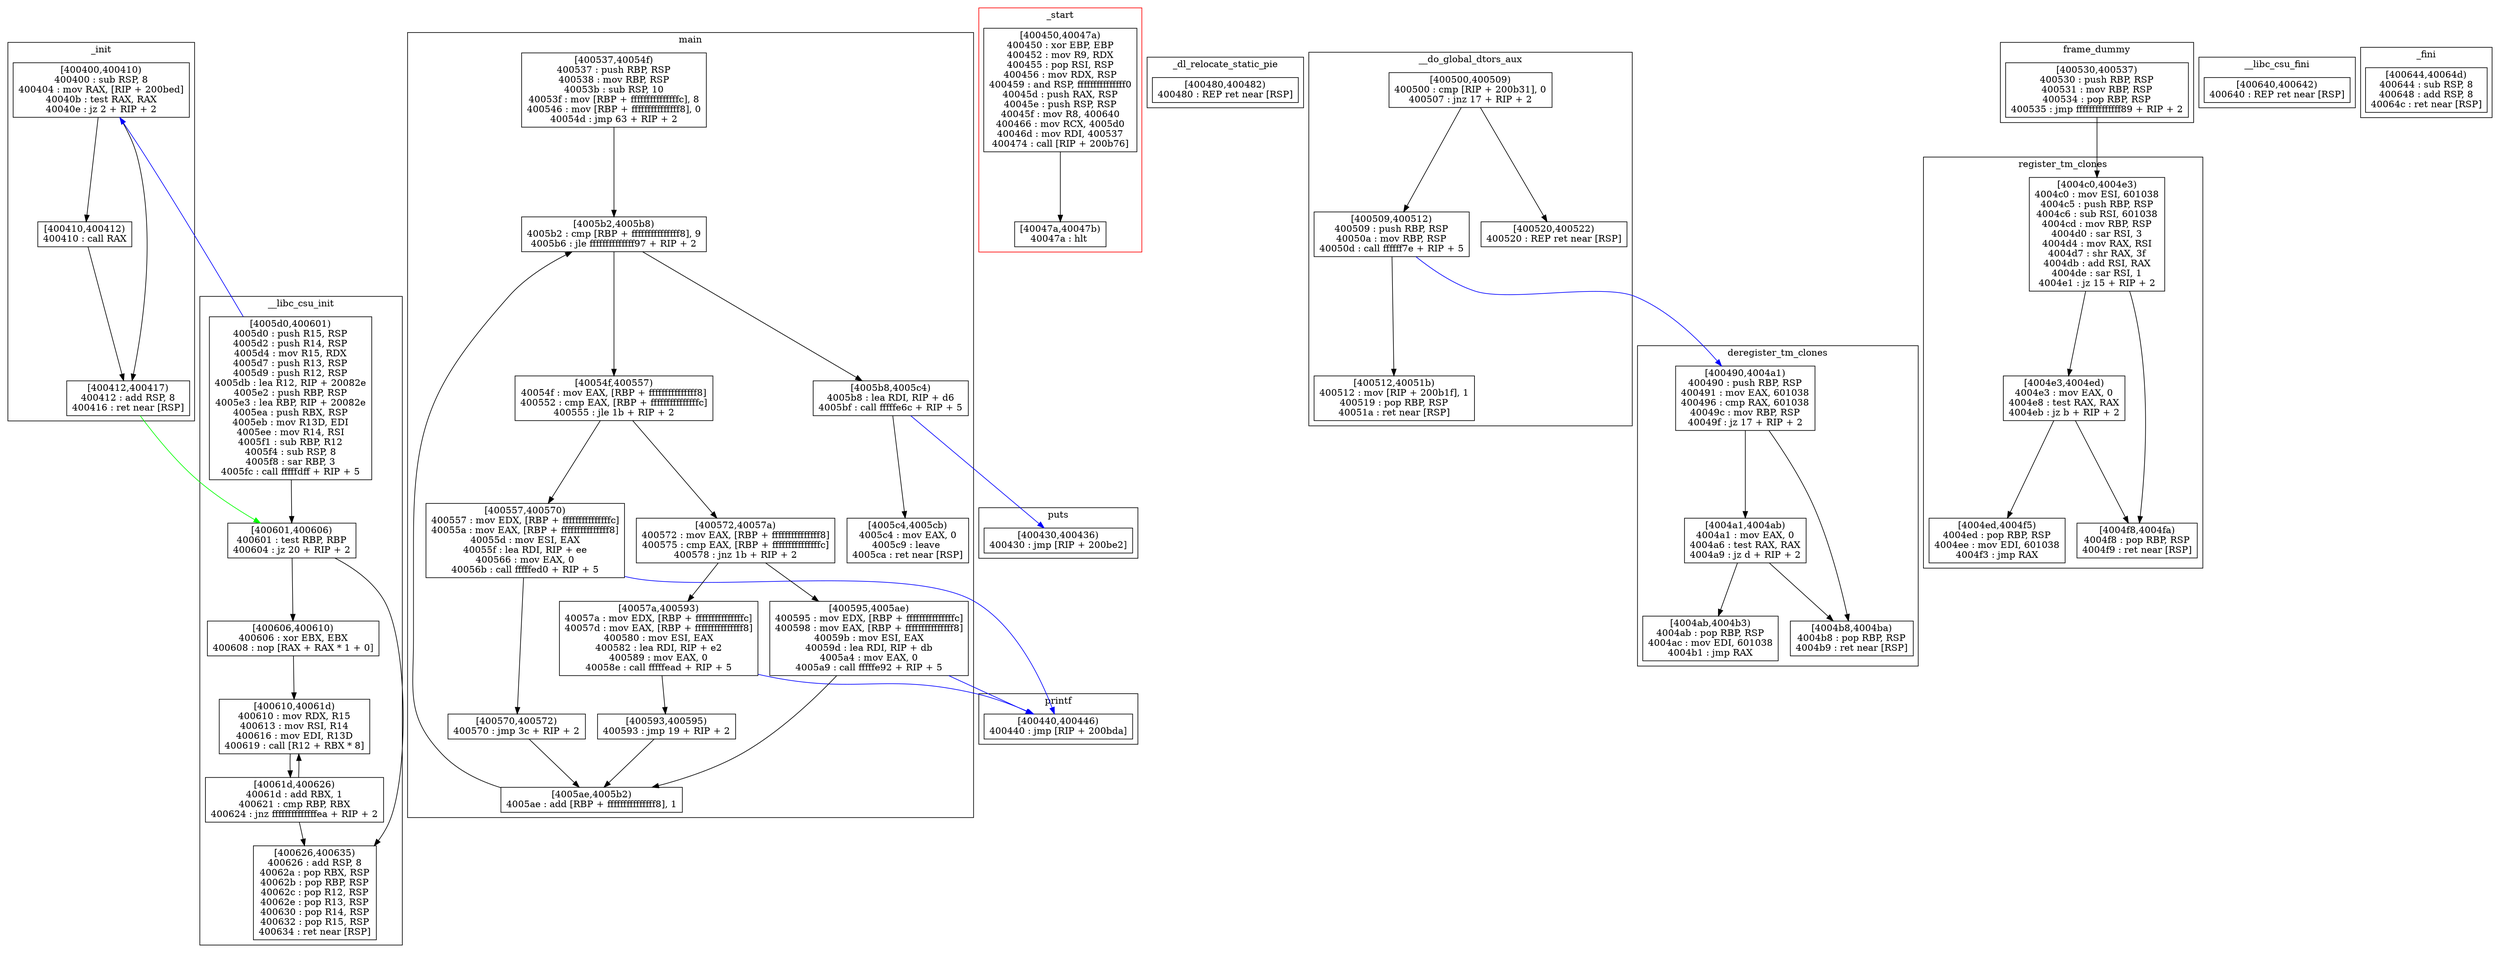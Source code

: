 digraph G{
	 subgraph cluster_1 {
		 label="_init"
		 shape=box
		 color=black
		"400400"[shape=box,label="[400400,400410)\n400400 : sub RSP, 8\n400404 : mov RAX, [RIP + 200bed]\n40040b : test RAX, RAX\n40040e : jz 2 + RIP + 2"];
		"400410"[shape=box,label="[400410,400412)\n400410 : call RAX"];
		"400412"[shape=box,label="[400412,400417)\n400412 : add RSP, 8\n400416 : ret near [RSP]"];
	}
	"400400" -> "400412"
	"400400" -> "400410"
	"400410" -> "400412"
	"400412" -> "400601" [color=green]

	 subgraph cluster_2 {
		 label="puts"
		 shape=box
		 color=black
		"400430"[shape=box,label="[400430,400436)\n400430 : jmp [RIP + 200be2]"];
	}

	 subgraph cluster_3 {
		 label="printf"
		 shape=box
		 color=black
		"400440"[shape=box,label="[400440,400446)\n400440 : jmp [RIP + 200bda]"];
	}

	 subgraph cluster_4 {
		 label="_start"
		 shape=box
		 color=red
		"400450"[shape=box,label="[400450,40047a)\n400450 : xor EBP, EBP\n400452 : mov R9, RDX\n400455 : pop RSI, RSP\n400456 : mov RDX, RSP\n400459 : and RSP, fffffffffffffff0\n40045d : push RAX, RSP\n40045e : push RSP, RSP\n40045f : mov R8, 400640\n400466 : mov RCX, 4005d0\n40046d : mov RDI, 400537\n400474 : call [RIP + 200b76]"];
		"40047a"[shape=box,label="[40047a,40047b)\n40047a : hlt "];
	}
	"400450" -> "40047a"

	 subgraph cluster_5 {
		 label="_dl_relocate_static_pie"
		 shape=box
		 color=black
		"400480"[shape=box,label="[400480,400482)\n400480 : REP ret near [RSP]"];
	}

	 subgraph cluster_6 {
		 label="deregister_tm_clones"
		 shape=box
		 color=black
		"400490"[shape=box,label="[400490,4004a1)\n400490 : push RBP, RSP\n400491 : mov EAX, 601038\n400496 : cmp RAX, 601038\n40049c : mov RBP, RSP\n40049f : jz 17 + RIP + 2"];
		"4004a1"[shape=box,label="[4004a1,4004ab)\n4004a1 : mov EAX, 0\n4004a6 : test RAX, RAX\n4004a9 : jz d + RIP + 2"];
		"4004ab"[shape=box,label="[4004ab,4004b3)\n4004ab : pop RBP, RSP\n4004ac : mov EDI, 601038\n4004b1 : jmp RAX"];
		"4004b8"[shape=box,label="[4004b8,4004ba)\n4004b8 : pop RBP, RSP\n4004b9 : ret near [RSP]"];
	}
	"400490" -> "4004b8"
	"400490" -> "4004a1"
	"4004a1" -> "4004b8"
	"4004a1" -> "4004ab"

	 subgraph cluster_7 {
		 label="register_tm_clones"
		 shape=box
		 color=black
		"4004c0"[shape=box,label="[4004c0,4004e3)\n4004c0 : mov ESI, 601038\n4004c5 : push RBP, RSP\n4004c6 : sub RSI, 601038\n4004cd : mov RBP, RSP\n4004d0 : sar RSI, 3\n4004d4 : mov RAX, RSI\n4004d7 : shr RAX, 3f\n4004db : add RSI, RAX\n4004de : sar RSI, 1\n4004e1 : jz 15 + RIP + 2"];
		"4004e3"[shape=box,label="[4004e3,4004ed)\n4004e3 : mov EAX, 0\n4004e8 : test RAX, RAX\n4004eb : jz b + RIP + 2"];
		"4004ed"[shape=box,label="[4004ed,4004f5)\n4004ed : pop RBP, RSP\n4004ee : mov EDI, 601038\n4004f3 : jmp RAX"];
		"4004f8"[shape=box,label="[4004f8,4004fa)\n4004f8 : pop RBP, RSP\n4004f9 : ret near [RSP]"];
	}
	"4004c0" -> "4004f8"
	"4004c0" -> "4004e3"
	"4004e3" -> "4004f8"
	"4004e3" -> "4004ed"

	 subgraph cluster_8 {
		 label="__do_global_dtors_aux"
		 shape=box
		 color=black
		"400500"[shape=box,label="[400500,400509)\n400500 : cmp [RIP + 200b31], 0\n400507 : jnz 17 + RIP + 2"];
		"400509"[shape=box,label="[400509,400512)\n400509 : push RBP, RSP\n40050a : mov RBP, RSP\n40050d : call ffffff7e + RIP + 5"];
		"400512"[shape=box,label="[400512,40051b)\n400512 : mov [RIP + 200b1f], 1\n400519 : pop RBP, RSP\n40051a : ret near [RSP]"];
		"400520"[shape=box,label="[400520,400522)\n400520 : REP ret near [RSP]"];
	}
	"400500" -> "400520"
	"400500" -> "400509"
	"400509" -> "400490" [color=blue]
	"400509" -> "400512"

	 subgraph cluster_9 {
		 label="frame_dummy"
		 shape=box
		 color=black
		"400530"[shape=box,label="[400530,400537)\n400530 : push RBP, RSP\n400531 : mov RBP, RSP\n400534 : pop RBP, RSP\n400535 : jmp ffffffffffffff89 + RIP + 2"];
	}
	"400530" -> "4004c0"

	 subgraph cluster_10 {
		 label="main"
		 shape=box
		 color=black
		"400537"[shape=box,label="[400537,40054f)\n400537 : push RBP, RSP\n400538 : mov RBP, RSP\n40053b : sub RSP, 10\n40053f : mov [RBP + fffffffffffffffc], 8\n400546 : mov [RBP + fffffffffffffff8], 0\n40054d : jmp 63 + RIP + 2"];
		"40054f"[shape=box,label="[40054f,400557)\n40054f : mov EAX, [RBP + fffffffffffffff8]\n400552 : cmp EAX, [RBP + fffffffffffffffc]\n400555 : jle 1b + RIP + 2"];
		"400557"[shape=box,label="[400557,400570)\n400557 : mov EDX, [RBP + fffffffffffffffc]\n40055a : mov EAX, [RBP + fffffffffffffff8]\n40055d : mov ESI, EAX\n40055f : lea RDI, RIP + ee\n400566 : mov EAX, 0\n40056b : call fffffed0 + RIP + 5"];
		"400570"[shape=box,label="[400570,400572)\n400570 : jmp 3c + RIP + 2"];
		"400572"[shape=box,label="[400572,40057a)\n400572 : mov EAX, [RBP + fffffffffffffff8]\n400575 : cmp EAX, [RBP + fffffffffffffffc]\n400578 : jnz 1b + RIP + 2"];
		"40057a"[shape=box,label="[40057a,400593)\n40057a : mov EDX, [RBP + fffffffffffffffc]\n40057d : mov EAX, [RBP + fffffffffffffff8]\n400580 : mov ESI, EAX\n400582 : lea RDI, RIP + e2\n400589 : mov EAX, 0\n40058e : call fffffead + RIP + 5"];
		"400593"[shape=box,label="[400593,400595)\n400593 : jmp 19 + RIP + 2"];
		"400595"[shape=box,label="[400595,4005ae)\n400595 : mov EDX, [RBP + fffffffffffffffc]\n400598 : mov EAX, [RBP + fffffffffffffff8]\n40059b : mov ESI, EAX\n40059d : lea RDI, RIP + db\n4005a4 : mov EAX, 0\n4005a9 : call fffffe92 + RIP + 5"];
		"4005ae"[shape=box,label="[4005ae,4005b2)\n4005ae : add [RBP + fffffffffffffff8], 1"];
		"4005b2"[shape=box,label="[4005b2,4005b8)\n4005b2 : cmp [RBP + fffffffffffffff8], 9\n4005b6 : jle ffffffffffffff97 + RIP + 2"];
		"4005b8"[shape=box,label="[4005b8,4005c4)\n4005b8 : lea RDI, RIP + d6\n4005bf : call fffffe6c + RIP + 5"];
		"4005c4"[shape=box,label="[4005c4,4005cb)\n4005c4 : mov EAX, 0\n4005c9 : leave \n4005ca : ret near [RSP]"];
	}
	"400537" -> "4005b2"
	"40054f" -> "400572"
	"40054f" -> "400557"
	"400557" -> "400440" [color=blue]
	"400557" -> "400570"
	"400570" -> "4005ae"
	"400572" -> "400595"
	"400572" -> "40057a"
	"40057a" -> "400440" [color=blue]
	"40057a" -> "400593"
	"400593" -> "4005ae"
	"400595" -> "400440" [color=blue]
	"400595" -> "4005ae"
	"4005ae" -> "4005b2"
	"4005b2" -> "40054f"
	"4005b2" -> "4005b8"
	"4005b8" -> "400430" [color=blue]
	"4005b8" -> "4005c4"

	 subgraph cluster_11 {
		 label="__libc_csu_init"
		 shape=box
		 color=black
		"4005d0"[shape=box,label="[4005d0,400601)\n4005d0 : push R15, RSP\n4005d2 : push R14, RSP\n4005d4 : mov R15, RDX\n4005d7 : push R13, RSP\n4005d9 : push R12, RSP\n4005db : lea R12, RIP + 20082e\n4005e2 : push RBP, RSP\n4005e3 : lea RBP, RIP + 20082e\n4005ea : push RBX, RSP\n4005eb : mov R13D, EDI\n4005ee : mov R14, RSI\n4005f1 : sub RBP, R12\n4005f4 : sub RSP, 8\n4005f8 : sar RBP, 3\n4005fc : call fffffdff + RIP + 5"];
		"400601"[shape=box,label="[400601,400606)\n400601 : test RBP, RBP\n400604 : jz 20 + RIP + 2"];
		"400606"[shape=box,label="[400606,400610)\n400606 : xor EBX, EBX\n400608 : nop [RAX + RAX * 1 + 0]"];
		"400610"[shape=box,label="[400610,40061d)\n400610 : mov RDX, R15\n400613 : mov RSI, R14\n400616 : mov EDI, R13D\n400619 : call [R12 + RBX * 8]"];
		"40061d"[shape=box,label="[40061d,400626)\n40061d : add RBX, 1\n400621 : cmp RBP, RBX\n400624 : jnz ffffffffffffffea + RIP + 2"];
		"400626"[shape=box,label="[400626,400635)\n400626 : add RSP, 8\n40062a : pop RBX, RSP\n40062b : pop RBP, RSP\n40062c : pop R12, RSP\n40062e : pop R13, RSP\n400630 : pop R14, RSP\n400632 : pop R15, RSP\n400634 : ret near [RSP]"];
	}
	"4005d0" -> "400400" [color=blue]
	"4005d0" -> "400601"
	"400601" -> "400626"
	"400601" -> "400606"
	"400606" -> "400610"
	"400610" -> "40061d"
	"40061d" -> "400610"
	"40061d" -> "400626"

	 subgraph cluster_12 {
		 label="__libc_csu_fini"
		 shape=box
		 color=black
		"400640"[shape=box,label="[400640,400642)\n400640 : REP ret near [RSP]"];
	}

	 subgraph cluster_13 {
		 label="_fini"
		 shape=box
		 color=black
		"400644"[shape=box,label="[400644,40064d)\n400644 : sub RSP, 8\n400648 : add RSP, 8\n40064c : ret near [RSP]"];
	}

}
